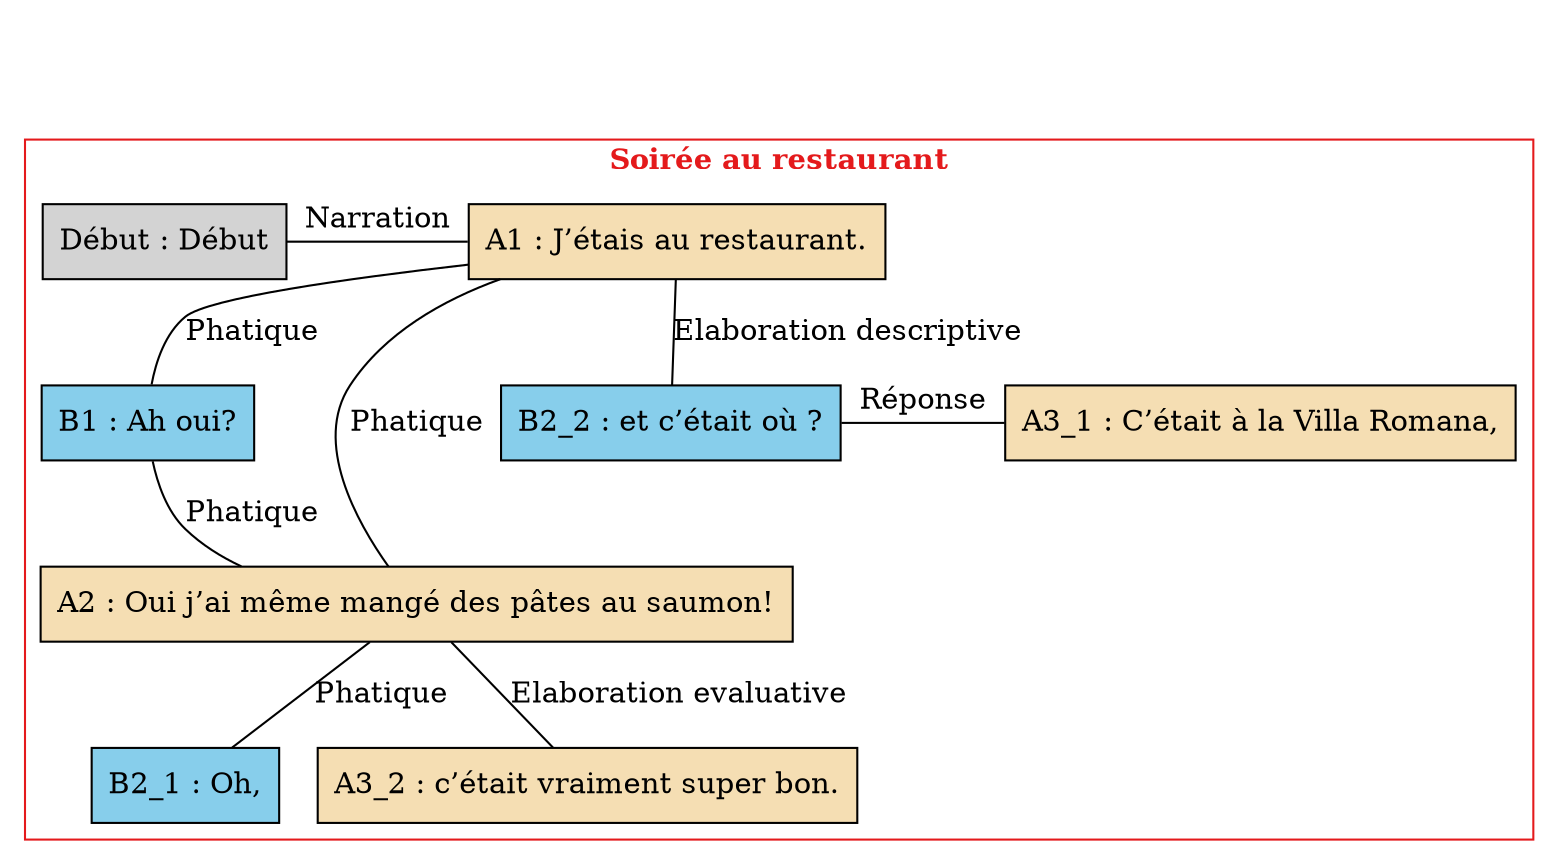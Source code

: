 digraph E01 {
	node [shape=box style=filled]
	newrank=true
	zero [style=invis]
	"Début" [label="Début : Début"]
	A1 [label="A1 : J’étais au restaurant." fillcolor=wheat]
	B1 [label="B1 : Ah oui?" fillcolor=skyblue]
	A2 [label="A2 : Oui j’ai même mangé des pâtes au saumon!" fillcolor=wheat]
	B2_1 [label="B2_1 : Oh," fillcolor=skyblue]
	B2_2 [label="B2_2 : et c’était où ?" fillcolor=skyblue]
	A3_1 [label="A3_1 : C’était à la Villa Romana," fillcolor=wheat]
	A3_2 [label="A3_2 : c’était vraiment super bon." fillcolor=wheat]
	zero -> "Début" [label="" style=invis]
	A1 -> B1 [label=Phatique dir=none weight=2]
	B1 -> A2 [label=Phatique dir=none weight=2]
	A1 -> A2 [label=Phatique dir=none weight=2]
	A2 -> B2_1 [label=Phatique dir=none weight=2]
	A1 -> B2_2 [label="Elaboration descriptive" dir=none weight=2]
	A1 -> A3_1 [style=invis weight=1]
	B2_2 -> A3_1 [label="Réponse" constraint=false dir=none]
	A2 -> A3_2 [label="Elaboration evaluative" dir=none weight=2]
	zero -> A1 [style=invis weight=1]
	"Début" -> A1 [label=Narration constraint=false dir=none]
	subgraph cluster_1 {
		label=<<B>Soirée au restaurant</B>>
		colorscheme=set19
		color=1
		fontcolor=1
		"Début"
		A1
		B1
		A2
		B2_1
		B2_2
		A3_1
		A3_2
	}
}
